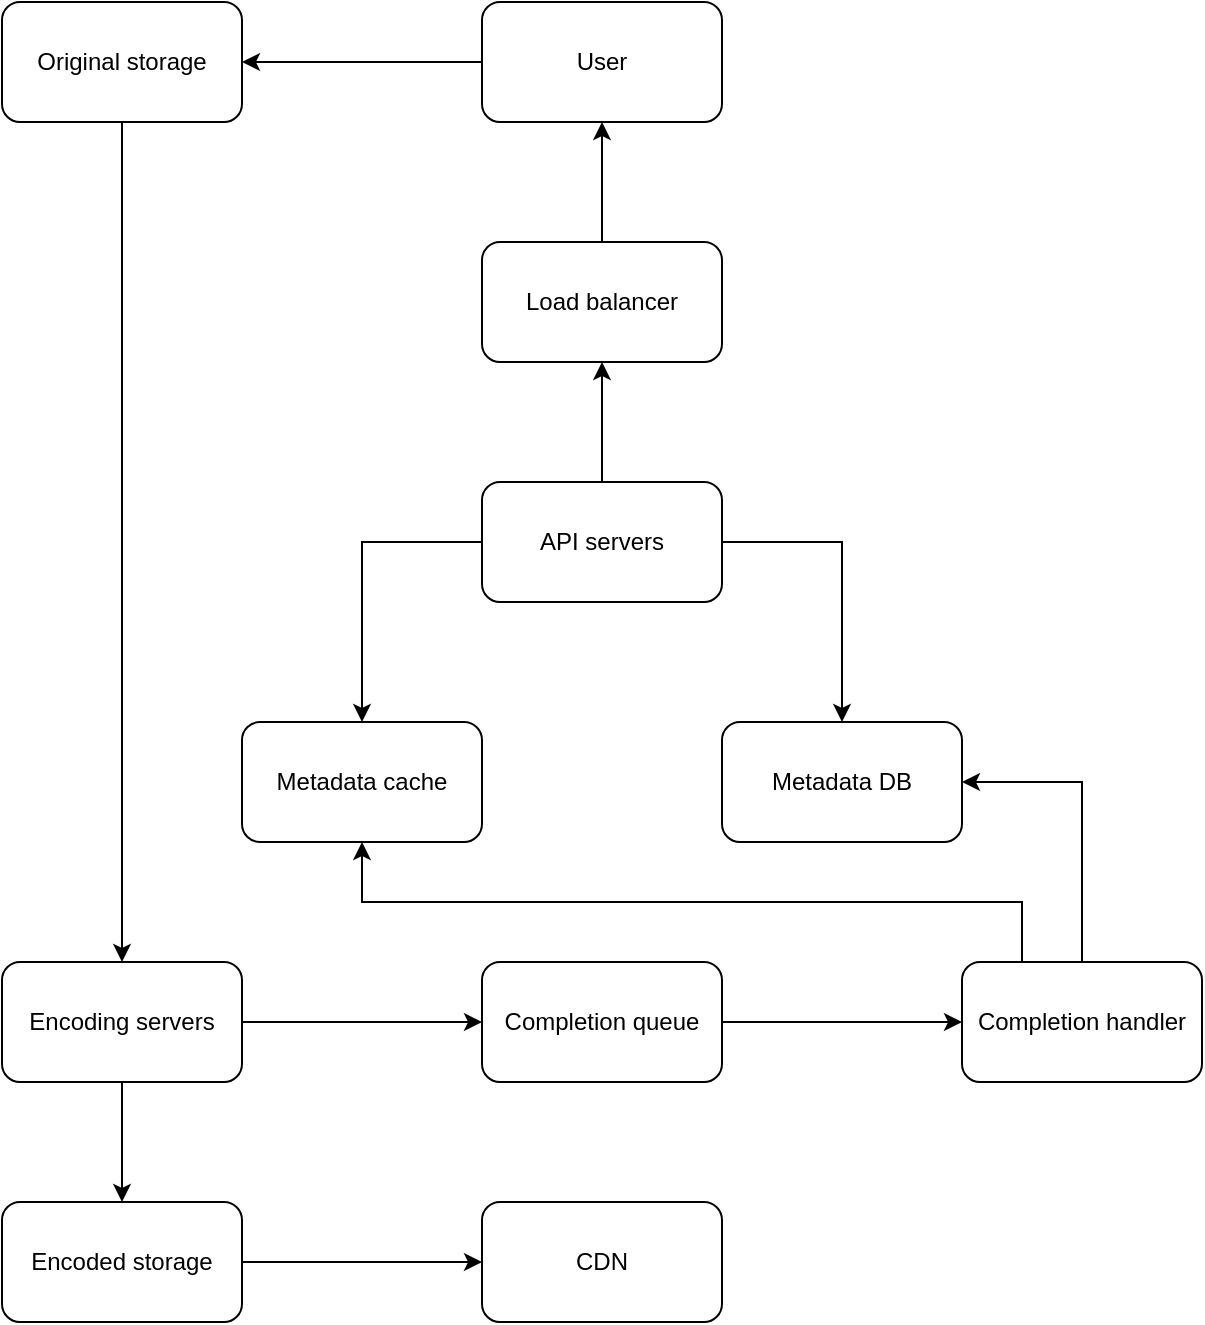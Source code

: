<mxfile version="22.1.17" type="device">
  <diagram id="YrfzH3xwVrYN7FTBeiER" name="Page-1">
    <mxGraphModel dx="882" dy="578" grid="1" gridSize="10" guides="1" tooltips="1" connect="1" arrows="1" fold="1" page="1" pageScale="1" pageWidth="850" pageHeight="1100" math="0" shadow="0">
      <root>
        <mxCell id="0" />
        <mxCell id="1" parent="0" />
        <mxCell id="mqSsK2LMTOLCvKQ29jRd-8" style="edgeStyle=orthogonalEdgeStyle;rounded=0;orthogonalLoop=1;jettySize=auto;html=1;exitX=0;exitY=0.5;exitDx=0;exitDy=0;entryX=1;entryY=0.5;entryDx=0;entryDy=0;" edge="1" parent="1" source="EMqv_BoD_W-4mQrSMWEo-1" target="mqSsK2LMTOLCvKQ29jRd-1">
          <mxGeometry relative="1" as="geometry" />
        </mxCell>
        <mxCell id="EMqv_BoD_W-4mQrSMWEo-1" value="User" style="rounded=1;whiteSpace=wrap;html=1;" parent="1" vertex="1">
          <mxGeometry x="320" y="40" width="120" height="60" as="geometry" />
        </mxCell>
        <mxCell id="mqSsK2LMTOLCvKQ29jRd-9" style="edgeStyle=orthogonalEdgeStyle;rounded=0;orthogonalLoop=1;jettySize=auto;html=1;exitX=0.5;exitY=0;exitDx=0;exitDy=0;entryX=0.5;entryY=1;entryDx=0;entryDy=0;" edge="1" parent="1" source="EMqv_BoD_W-4mQrSMWEo-2" target="EMqv_BoD_W-4mQrSMWEo-1">
          <mxGeometry relative="1" as="geometry" />
        </mxCell>
        <mxCell id="EMqv_BoD_W-4mQrSMWEo-2" value="Load balancer" style="rounded=1;whiteSpace=wrap;html=1;" parent="1" vertex="1">
          <mxGeometry x="320" y="160" width="120" height="60" as="geometry" />
        </mxCell>
        <mxCell id="mqSsK2LMTOLCvKQ29jRd-10" style="edgeStyle=orthogonalEdgeStyle;rounded=0;orthogonalLoop=1;jettySize=auto;html=1;exitX=0.5;exitY=0;exitDx=0;exitDy=0;entryX=0.5;entryY=1;entryDx=0;entryDy=0;" edge="1" parent="1" source="EMqv_BoD_W-4mQrSMWEo-3" target="EMqv_BoD_W-4mQrSMWEo-2">
          <mxGeometry relative="1" as="geometry" />
        </mxCell>
        <mxCell id="mqSsK2LMTOLCvKQ29jRd-11" style="edgeStyle=orthogonalEdgeStyle;rounded=0;orthogonalLoop=1;jettySize=auto;html=1;exitX=0;exitY=0.5;exitDx=0;exitDy=0;entryX=0.5;entryY=0;entryDx=0;entryDy=0;" edge="1" parent="1" source="EMqv_BoD_W-4mQrSMWEo-3" target="EMqv_BoD_W-4mQrSMWEo-4">
          <mxGeometry relative="1" as="geometry" />
        </mxCell>
        <mxCell id="mqSsK2LMTOLCvKQ29jRd-12" style="edgeStyle=orthogonalEdgeStyle;rounded=0;orthogonalLoop=1;jettySize=auto;html=1;exitX=1;exitY=0.5;exitDx=0;exitDy=0;entryX=0.5;entryY=0;entryDx=0;entryDy=0;" edge="1" parent="1" source="EMqv_BoD_W-4mQrSMWEo-3" target="EMqv_BoD_W-4mQrSMWEo-5">
          <mxGeometry relative="1" as="geometry" />
        </mxCell>
        <mxCell id="EMqv_BoD_W-4mQrSMWEo-3" value="API servers" style="rounded=1;whiteSpace=wrap;html=1;" parent="1" vertex="1">
          <mxGeometry x="320" y="280" width="120" height="60" as="geometry" />
        </mxCell>
        <mxCell id="EMqv_BoD_W-4mQrSMWEo-4" value="Metadata cache" style="rounded=1;whiteSpace=wrap;html=1;" parent="1" vertex="1">
          <mxGeometry x="200" y="400" width="120" height="60" as="geometry" />
        </mxCell>
        <mxCell id="EMqv_BoD_W-4mQrSMWEo-5" value="Metadata DB" style="rounded=1;whiteSpace=wrap;html=1;" parent="1" vertex="1">
          <mxGeometry x="440" y="400" width="120" height="60" as="geometry" />
        </mxCell>
        <mxCell id="mqSsK2LMTOLCvKQ29jRd-19" style="edgeStyle=orthogonalEdgeStyle;rounded=0;orthogonalLoop=1;jettySize=auto;html=1;exitX=0.5;exitY=1;exitDx=0;exitDy=0;entryX=0.5;entryY=0;entryDx=0;entryDy=0;" edge="1" parent="1" source="mqSsK2LMTOLCvKQ29jRd-1" target="mqSsK2LMTOLCvKQ29jRd-2">
          <mxGeometry relative="1" as="geometry" />
        </mxCell>
        <mxCell id="mqSsK2LMTOLCvKQ29jRd-1" value="Original storage" style="rounded=1;whiteSpace=wrap;html=1;" vertex="1" parent="1">
          <mxGeometry x="80" y="40" width="120" height="60" as="geometry" />
        </mxCell>
        <mxCell id="mqSsK2LMTOLCvKQ29jRd-16" style="edgeStyle=orthogonalEdgeStyle;rounded=0;orthogonalLoop=1;jettySize=auto;html=1;exitX=1;exitY=0.5;exitDx=0;exitDy=0;entryX=0;entryY=0.5;entryDx=0;entryDy=0;" edge="1" parent="1" source="mqSsK2LMTOLCvKQ29jRd-2" target="mqSsK2LMTOLCvKQ29jRd-3">
          <mxGeometry relative="1" as="geometry" />
        </mxCell>
        <mxCell id="mqSsK2LMTOLCvKQ29jRd-17" style="edgeStyle=orthogonalEdgeStyle;rounded=0;orthogonalLoop=1;jettySize=auto;html=1;exitX=0.5;exitY=1;exitDx=0;exitDy=0;" edge="1" parent="1" source="mqSsK2LMTOLCvKQ29jRd-2" target="mqSsK2LMTOLCvKQ29jRd-6">
          <mxGeometry relative="1" as="geometry" />
        </mxCell>
        <mxCell id="mqSsK2LMTOLCvKQ29jRd-2" value="Encoding servers" style="rounded=1;whiteSpace=wrap;html=1;" vertex="1" parent="1">
          <mxGeometry x="80" y="520" width="120" height="60" as="geometry" />
        </mxCell>
        <mxCell id="mqSsK2LMTOLCvKQ29jRd-15" style="edgeStyle=orthogonalEdgeStyle;rounded=0;orthogonalLoop=1;jettySize=auto;html=1;exitX=1;exitY=0.5;exitDx=0;exitDy=0;entryX=0;entryY=0.5;entryDx=0;entryDy=0;" edge="1" parent="1" source="mqSsK2LMTOLCvKQ29jRd-3" target="mqSsK2LMTOLCvKQ29jRd-5">
          <mxGeometry relative="1" as="geometry" />
        </mxCell>
        <mxCell id="mqSsK2LMTOLCvKQ29jRd-3" value="Completion queue" style="rounded=1;whiteSpace=wrap;html=1;" vertex="1" parent="1">
          <mxGeometry x="320" y="520" width="120" height="60" as="geometry" />
        </mxCell>
        <mxCell id="mqSsK2LMTOLCvKQ29jRd-13" style="edgeStyle=orthogonalEdgeStyle;rounded=0;orthogonalLoop=1;jettySize=auto;html=1;exitX=0.5;exitY=0;exitDx=0;exitDy=0;entryX=1;entryY=0.5;entryDx=0;entryDy=0;" edge="1" parent="1" source="mqSsK2LMTOLCvKQ29jRd-5" target="EMqv_BoD_W-4mQrSMWEo-5">
          <mxGeometry relative="1" as="geometry" />
        </mxCell>
        <mxCell id="mqSsK2LMTOLCvKQ29jRd-14" style="edgeStyle=orthogonalEdgeStyle;rounded=0;orthogonalLoop=1;jettySize=auto;html=1;exitX=0.25;exitY=0;exitDx=0;exitDy=0;" edge="1" parent="1" source="mqSsK2LMTOLCvKQ29jRd-5" target="EMqv_BoD_W-4mQrSMWEo-4">
          <mxGeometry relative="1" as="geometry" />
        </mxCell>
        <mxCell id="mqSsK2LMTOLCvKQ29jRd-5" value="Completion handler" style="rounded=1;whiteSpace=wrap;html=1;" vertex="1" parent="1">
          <mxGeometry x="560" y="520" width="120" height="60" as="geometry" />
        </mxCell>
        <mxCell id="mqSsK2LMTOLCvKQ29jRd-18" style="edgeStyle=orthogonalEdgeStyle;rounded=0;orthogonalLoop=1;jettySize=auto;html=1;exitX=1;exitY=0.5;exitDx=0;exitDy=0;entryX=0;entryY=0.5;entryDx=0;entryDy=0;" edge="1" parent="1" source="mqSsK2LMTOLCvKQ29jRd-6" target="mqSsK2LMTOLCvKQ29jRd-7">
          <mxGeometry relative="1" as="geometry" />
        </mxCell>
        <mxCell id="mqSsK2LMTOLCvKQ29jRd-6" value="Encoded storage" style="rounded=1;whiteSpace=wrap;html=1;" vertex="1" parent="1">
          <mxGeometry x="80" y="640" width="120" height="60" as="geometry" />
        </mxCell>
        <mxCell id="mqSsK2LMTOLCvKQ29jRd-7" value="CDN" style="rounded=1;whiteSpace=wrap;html=1;" vertex="1" parent="1">
          <mxGeometry x="320" y="640" width="120" height="60" as="geometry" />
        </mxCell>
      </root>
    </mxGraphModel>
  </diagram>
</mxfile>
